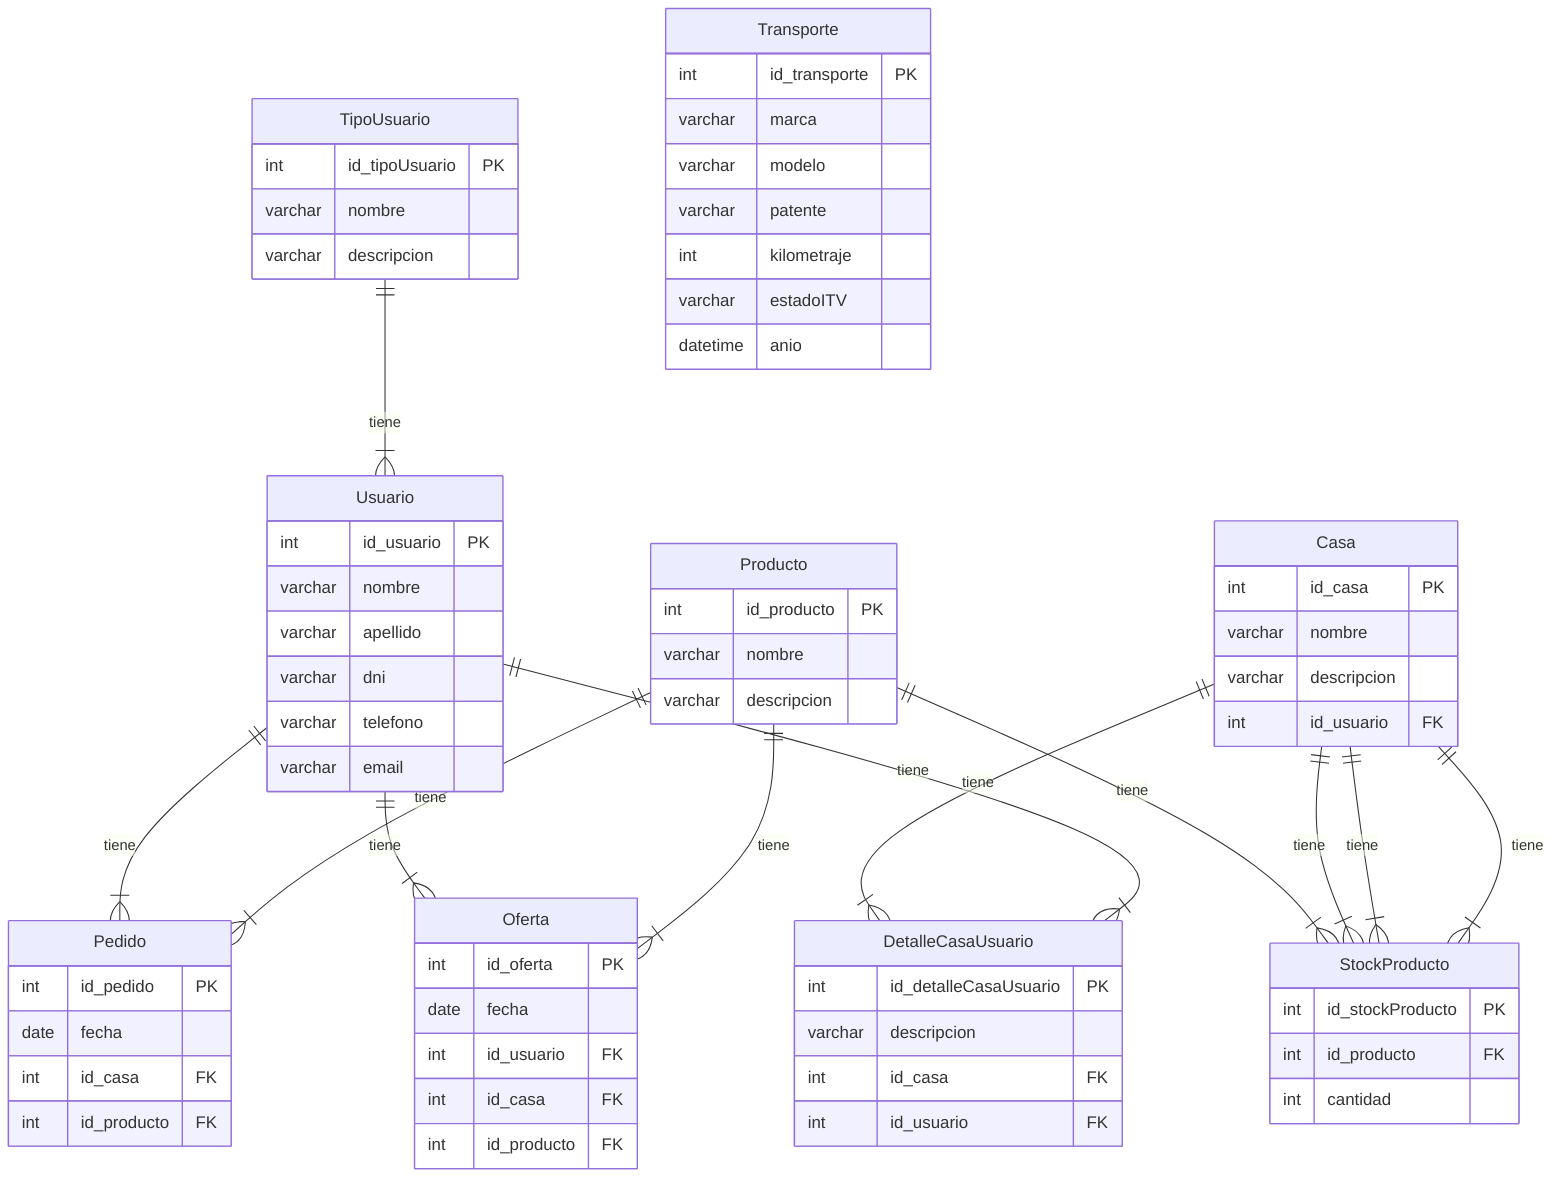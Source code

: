 erDiagram

Usuario{
    int id_usuario PK
    varchar nombre
    varchar apellido
    varchar dni
    varchar telefono
    varchar email
}
TipoUsuario{
    int id_tipoUsuario PK
    varchar nombre
    varchar descripcion
}
Casa{
    int id_casa PK
    varchar nombre
    varchar descripcion
    int id_usuario FK
}
DetalleCasaUsuario{
    int id_detalleCasaUsuario PK
    varchar descripcion
    int id_casa FK
    int id_usuario FK
}
StockProducto{
    int id_stockProducto PK
    int id_producto FK
    int cantidad
}
Producto{
    int id_producto PK
    varchar nombre
    varchar descripcion
}
Pedido{
    int id_pedido PK
    date fecha
    int id_casa FK
    int id_producto FK
}
Oferta{
    int id_oferta PK
    date fecha
    int id_usuario FK
    int id_casa FK
    int id_producto FK
}

Transporte{
    int id_transporte PK
    varchar marca
    varchar modelo
    varchar patente
    int kilometraje
    varchar estadoITV
    datetime anio
}

Producto ||--|{ StockProducto : "tiene"
Casa ||--|{ StockProducto : "tiene"

TipoUsuario ||--|{ Usuario : "tiene"
Usuario ||--|{ Pedido : "tiene"
Usuario ||--|{ Oferta : "tiene"

Producto ||--|{ Pedido : "tiene"
Producto ||--|{ Oferta : "tiene"

Casa ||--|{ StockProducto : "tiene"
Casa ||--|{ StockProducto : "tiene"
Casa ||--|{ DetalleCasaUsuario : "tiene"
Usuario ||--|{ DetalleCasaUsuario : "tiene"